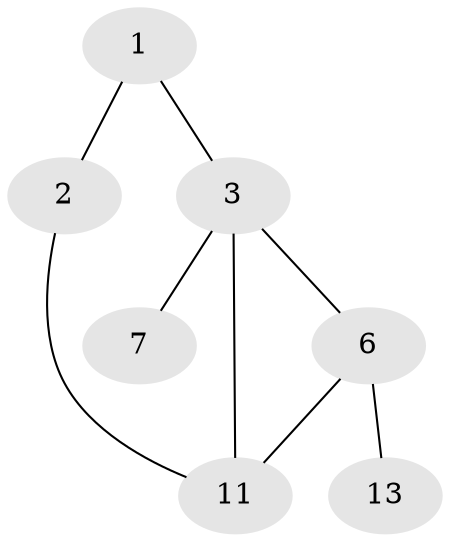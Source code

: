 // Generated by graph-tools (version 1.1) at 2025/46/02/15/25 05:46:28]
// undirected, 7 vertices, 8 edges
graph export_dot {
graph [start="1"]
  node [color=gray90,style=filled];
  1 [super="+5+8+10"];
  2 [super="+9+15+20"];
  3 [super="+4"];
  6 [super="+20"];
  7 [super="+12+17"];
  11 [super="+12"];
  13 [super="+14+18+19"];
  1 -- 2;
  1 -- 3;
  2 -- 11;
  3 -- 6;
  3 -- 7;
  3 -- 11;
  6 -- 11;
  6 -- 13;
}
